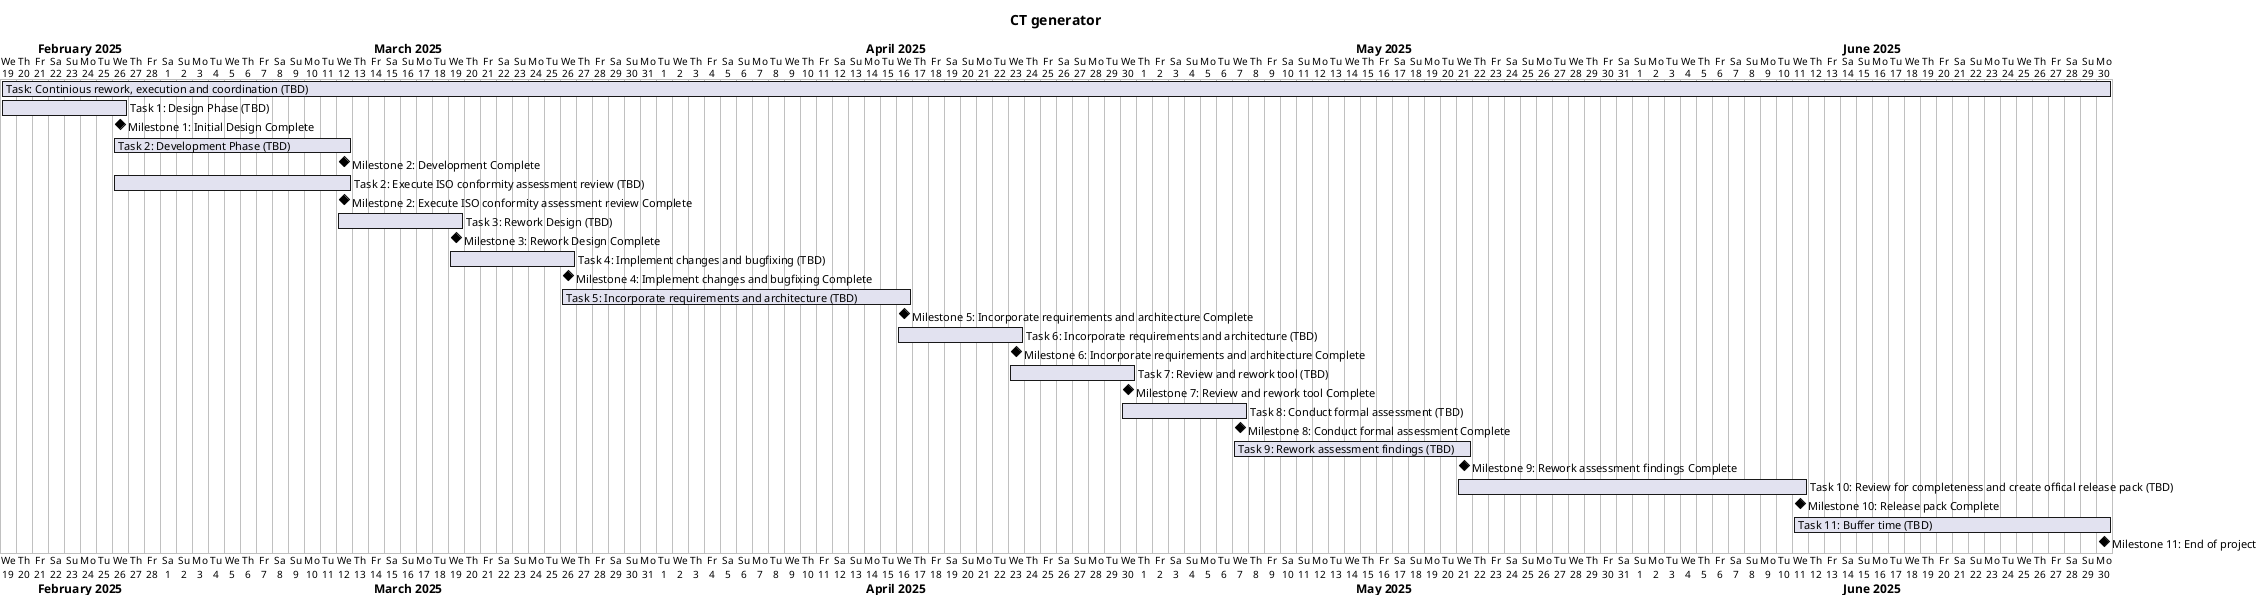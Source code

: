 @startgantt

title CT generator

Project starts 2025-02-19

[Task: Continious rework, execution and coordination (TBD)] starts 2025-02-19
[Task: Continious rework, execution and coordination (TBD)] ends 2025-06-30

[Task 1: Design Phase (TBD)] starts 2025-02-19
[Task 1: Design Phase (TBD)] ends 2025-02-26
[Milestone 1: Initial Design Complete] happens 2025-02-26

[Task 2: Development Phase (TBD)] starts 2025-02-26
[Task 2: Development Phase (TBD)] ends 2025-03-12
[Milestone 2: Development Complete] happens 2025-03-12

[Task 2: Execute ISO conformity assessment review (TBD)] starts 2025-02-26
[Task 2: Execute ISO conformity assessment review (TBD)] ends 2025-03-12
[Milestone 2: Execute ISO conformity assessment review Complete] happens 2025-03-12

[Task 3: Rework Design (TBD)] starts 2025-03-12
[Task 3: Rework Design (TBD)] ends 2025-03-19
[Milestone 3: Rework Design Complete] happens 2025-03-19

[Task 4: Implement changes and bugfixing (TBD)] starts 2025-03-19
[Task 4: Implement changes and bugfixing (TBD)] ends 2025-03-26
[Milestone 4: Implement changes and bugfixing Complete] happens 2025-03-26

[Task 5: Incorporate requirements and architecture (TBD)] starts 2025-03-26
[Task 5: Incorporate requirements and architecture (TBD)] ends 2025-04-16
[Milestone 5: Incorporate requirements and architecture Complete] happens 2025-04-16

[Task 6: Incorporate requirements and architecture (TBD)] starts 2025-04-16
[Task 6: Incorporate requirements and architecture (TBD)] ends 2025-04-23
[Milestone 6: Incorporate requirements and architecture Complete] happens 2025-04-23

[Task 7: Review and rework tool (TBD)] starts 2025-04-23
[Task 7: Review and rework tool (TBD)] ends 2025-04-30
[Milestone 7: Review and rework tool Complete] happens 2025-04-30

[Task 8: Conduct formal assessment (TBD)] starts 2025-04-30
[Task 8: Conduct formal assessment (TBD)] ends 2025-05-07
[Milestone 8: Conduct formal assessment Complete] happens 2025-05-07

[Task 9: Rework assessment findings (TBD)] starts 2025-05-07
[Task 9: Rework assessment findings (TBD)] ends 2025-05-21
[Milestone 9: Rework assessment findings Complete] happens 2025-05-21

[Task 10: Review for completeness and create offical release pack (TBD)] starts 2025-05-21
[Task 10: Review for completeness and create offical release pack (TBD)] ends 2025-06-11
[Milestone 10: Release pack Complete] happens 2025-06-11

[Task 11: Buffer time (TBD)] starts 2025-06-11
[Task 11: Buffer time (TBD)] ends 2025-06-30
[Milestone 11: End of project] happens 2025-06-30

@endgantt
